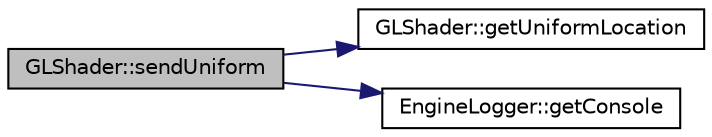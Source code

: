 digraph "GLShader::sendUniform"
{
  edge [fontname="Helvetica",fontsize="10",labelfontname="Helvetica",labelfontsize="10"];
  node [fontname="Helvetica",fontsize="10",shape=record];
  rankdir="LR";
  Node23 [label="GLShader::sendUniform",height=0.2,width=0.4,color="black", fillcolor="grey75", style="filled", fontcolor="black"];
  Node23 -> Node24 [color="midnightblue",fontsize="10",style="solid",fontname="Helvetica"];
  Node24 [label="GLShader::getUniformLocation",height=0.2,width=0.4,color="black", fillcolor="white", style="filled",URL="$class_g_l_shader.html#ac7d51a61e85b5fb989080eb8fb04a47a"];
  Node23 -> Node25 [color="midnightblue",fontsize="10",style="solid",fontname="Helvetica"];
  Node25 [label="EngineLogger::getConsole",height=0.2,width=0.4,color="black", fillcolor="white", style="filled",URL="$class_engine_logger.html#afe518f5a643a2996031466760e03928d"];
}
